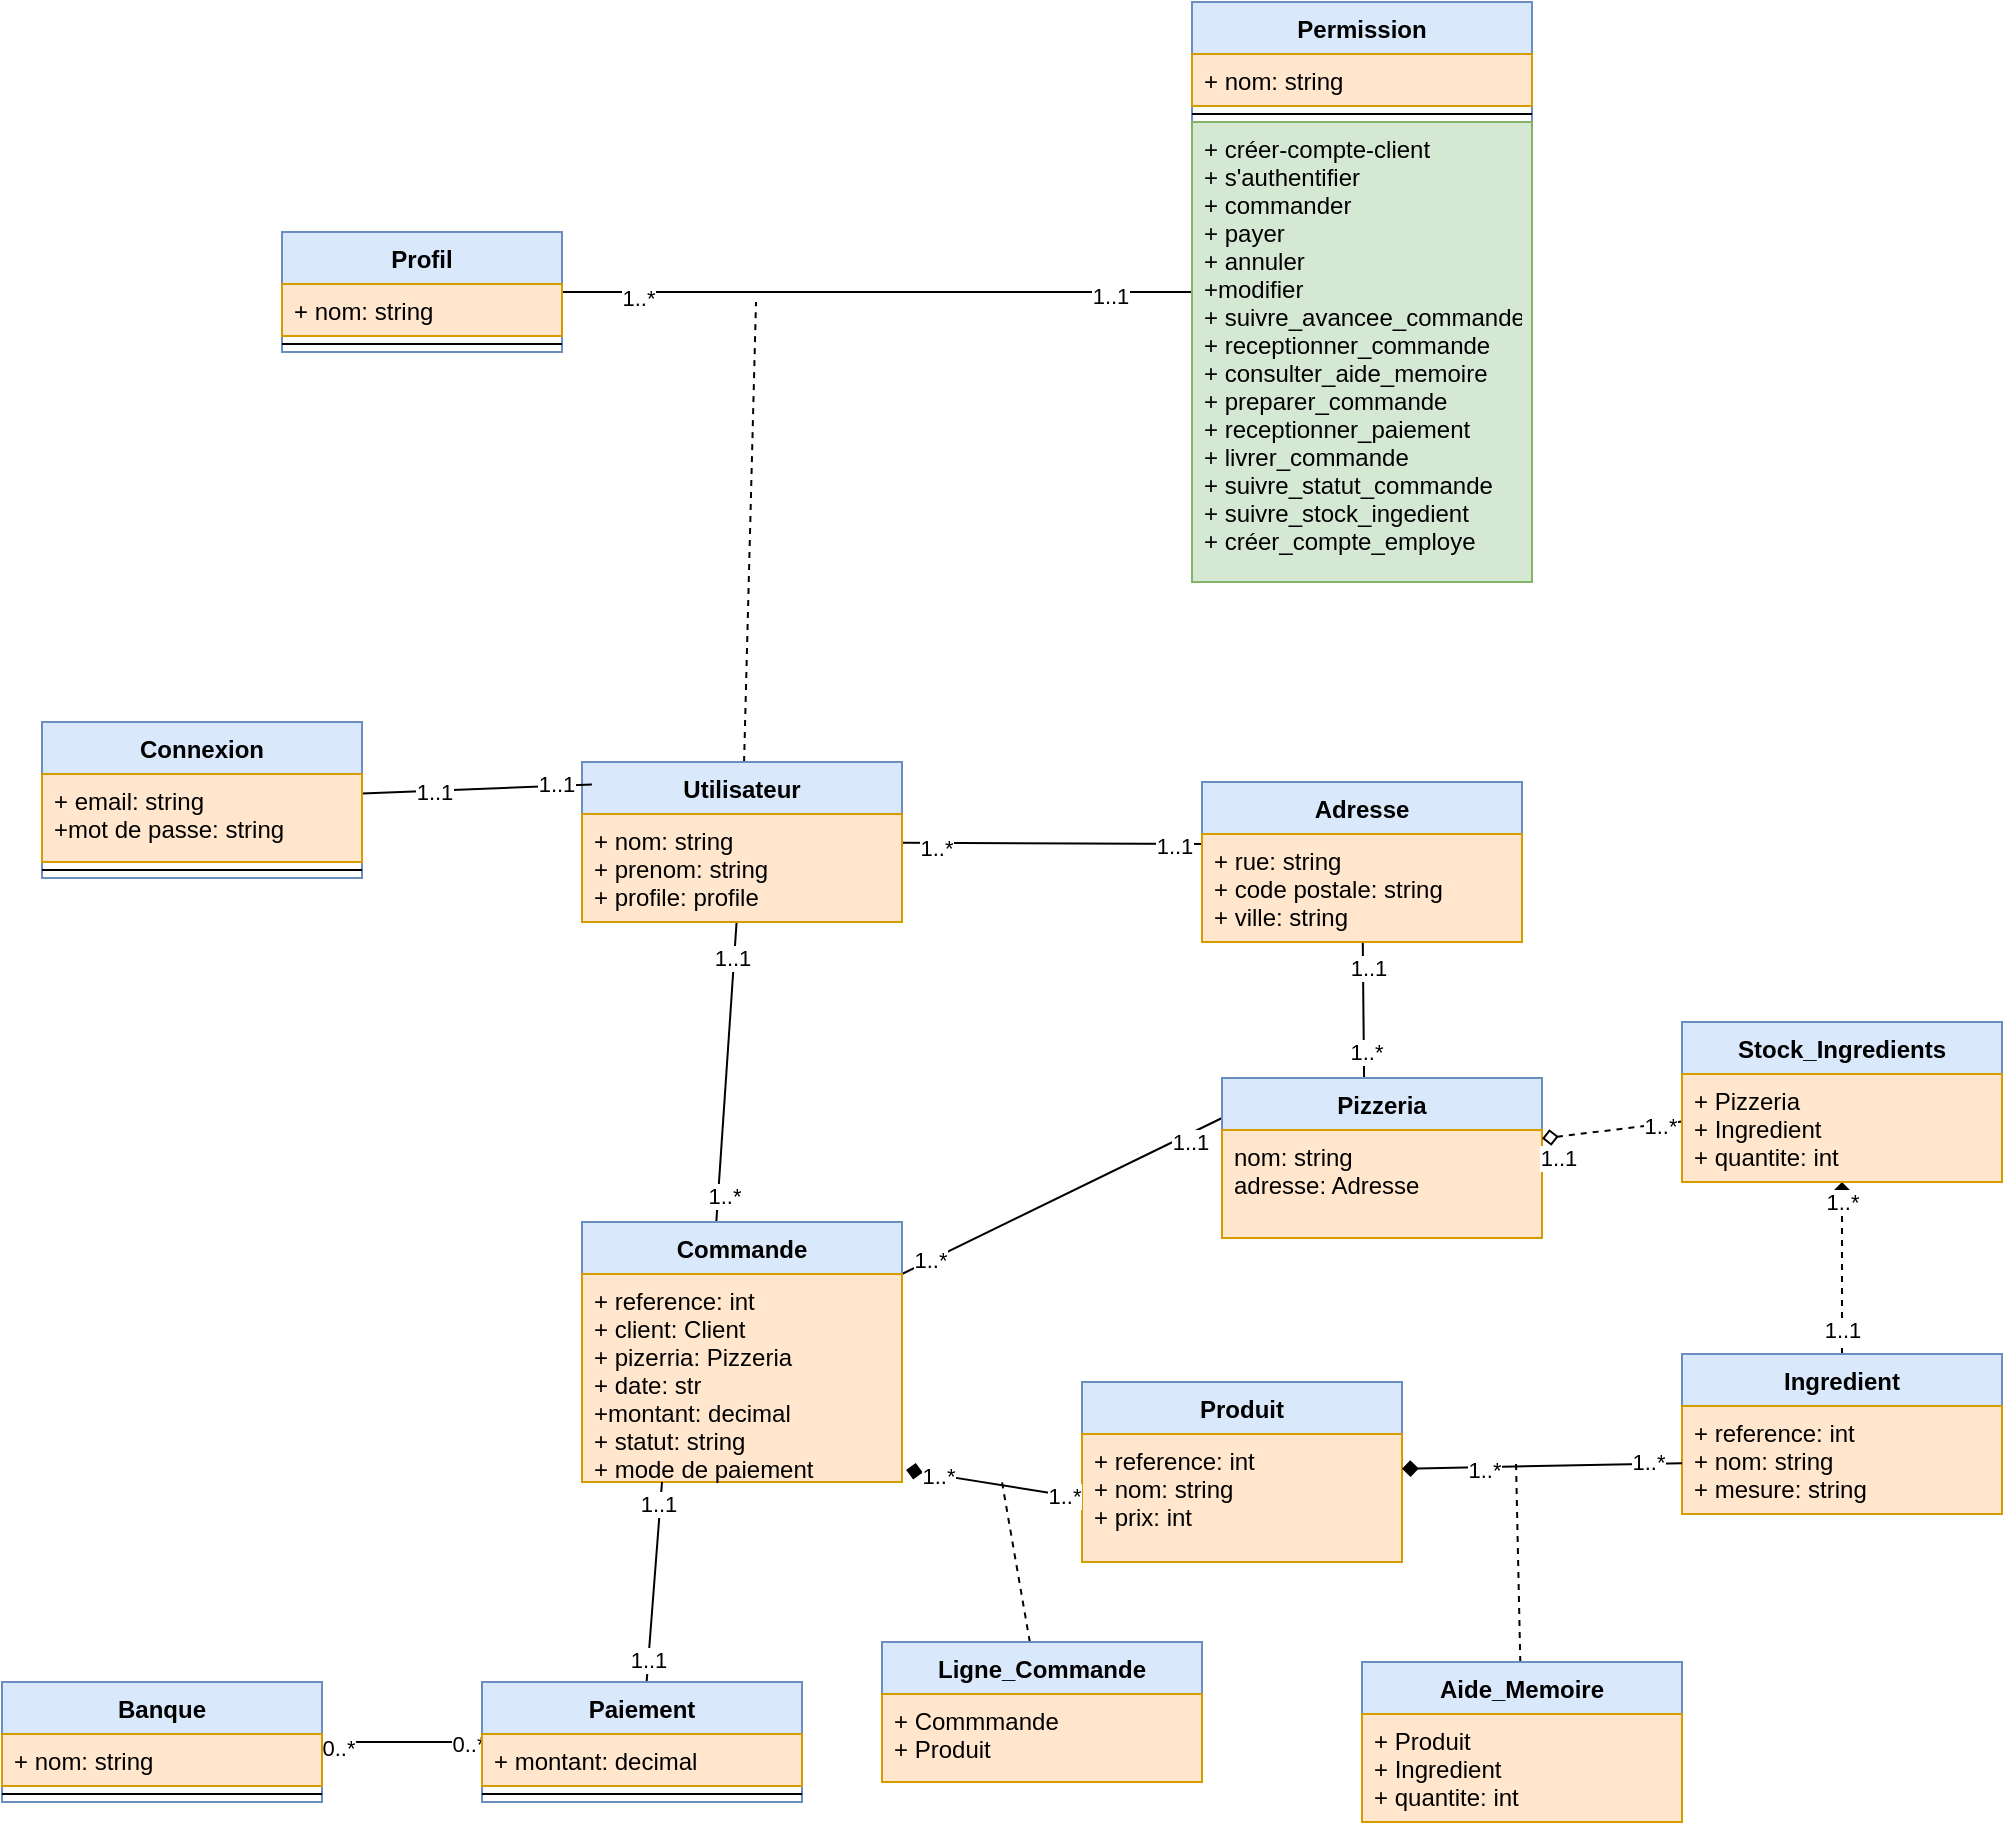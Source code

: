 <mxfile version="14.6.13" type="device"><diagram id="KDp-JJ43dgrBgCFw_8fw" name="Page-1"><mxGraphModel dx="2255" dy="1453" grid="1" gridSize="10" guides="1" tooltips="1" connect="1" arrows="1" fold="1" page="1" pageScale="1" pageWidth="1169" pageHeight="827" math="0" shadow="0"><root><mxCell id="0"/><mxCell id="1" parent="0"/><mxCell id="-czMJHXksivfodqNYjvB-1" style="rounded=0;orthogonalLoop=1;jettySize=auto;html=1;dashed=1;endArrow=none;endFill=0;" parent="1" source="cRsiavOP6_7b4JECC0qZ-1" edge="1"><mxGeometry relative="1" as="geometry"><mxPoint x="297" y="-180" as="targetPoint"/></mxGeometry></mxCell><mxCell id="UBpCYA2T-x_eYFgQLik4-13" style="edgeStyle=none;rounded=0;orthogonalLoop=1;jettySize=auto;html=1;endArrow=none;endFill=0;entryX=0.025;entryY=0.093;entryDx=0;entryDy=0;entryPerimeter=0;" parent="1" source="cRsiavOP6_7b4JECC0qZ-1" target="cRsiavOP6_7b4JECC0qZ-16" edge="1"><mxGeometry relative="1" as="geometry"><mxPoint x="580" y="90" as="targetPoint"/></mxGeometry></mxCell><mxCell id="UBpCYA2T-x_eYFgQLik4-20" value="1..*" style="edgeLabel;html=1;align=center;verticalAlign=middle;resizable=0;points=[];" parent="UBpCYA2T-x_eYFgQLik4-13" vertex="1" connectable="0"><mxGeometry x="-0.779" y="-2" relative="1" as="geometry"><mxPoint as="offset"/></mxGeometry></mxCell><mxCell id="UBpCYA2T-x_eYFgQLik4-21" value="1..1" style="edgeLabel;html=1;align=center;verticalAlign=middle;resizable=0;points=[];" parent="UBpCYA2T-x_eYFgQLik4-13" vertex="1" connectable="0"><mxGeometry x="0.766" y="-1" relative="1" as="geometry"><mxPoint as="offset"/></mxGeometry></mxCell><mxCell id="UBpCYA2T-x_eYFgQLik4-15" style="edgeStyle=none;rounded=0;orthogonalLoop=1;jettySize=auto;html=1;entryX=0.419;entryY=0.012;entryDx=0;entryDy=0;entryPerimeter=0;endArrow=none;endFill=0;" parent="1" source="cRsiavOP6_7b4JECC0qZ-1" target="cRsiavOP6_7b4JECC0qZ-25" edge="1"><mxGeometry relative="1" as="geometry"/></mxCell><mxCell id="UBpCYA2T-x_eYFgQLik4-18" value="1..1" style="edgeLabel;html=1;align=center;verticalAlign=middle;resizable=0;points=[];" parent="UBpCYA2T-x_eYFgQLik4-15" vertex="1" connectable="0"><mxGeometry x="-0.77" y="-1" relative="1" as="geometry"><mxPoint as="offset"/></mxGeometry></mxCell><mxCell id="UBpCYA2T-x_eYFgQLik4-19" value="1..*" style="edgeLabel;html=1;align=center;verticalAlign=middle;resizable=0;points=[];" parent="UBpCYA2T-x_eYFgQLik4-15" vertex="1" connectable="0"><mxGeometry x="0.794" y="2" relative="1" as="geometry"><mxPoint x="1" as="offset"/></mxGeometry></mxCell><mxCell id="cRsiavOP6_7b4JECC0qZ-1" value="Utilisateur" style="swimlane;fontStyle=1;align=center;verticalAlign=top;childLayout=stackLayout;horizontal=1;startSize=26;horizontalStack=0;resizeParent=1;resizeParentMax=0;resizeLast=0;collapsible=1;marginBottom=0;fillColor=#dae8fc;strokeColor=#6c8ebf;" parent="1" vertex="1"><mxGeometry x="210" y="50" width="160" height="80" as="geometry"/></mxCell><mxCell id="cRsiavOP6_7b4JECC0qZ-2" value="+ nom: string&#10;+ prenom: string&#10;+ profile: profile" style="text;strokeColor=#d79b00;fillColor=#ffe6cc;align=left;verticalAlign=top;spacingLeft=4;spacingRight=4;overflow=hidden;rotatable=0;points=[[0,0.5],[1,0.5]];portConstraint=eastwest;" parent="cRsiavOP6_7b4JECC0qZ-1" vertex="1"><mxGeometry y="26" width="160" height="54" as="geometry"/></mxCell><mxCell id="UBpCYA2T-x_eYFgQLik4-14" style="edgeStyle=none;rounded=0;orthogonalLoop=1;jettySize=auto;html=1;entryX=0.444;entryY=0;entryDx=0;entryDy=0;entryPerimeter=0;endArrow=none;endFill=0;" parent="1" source="cRsiavOP6_7b4JECC0qZ-15" target="cRsiavOP6_7b4JECC0qZ-33" edge="1"><mxGeometry relative="1" as="geometry"/></mxCell><mxCell id="UBpCYA2T-x_eYFgQLik4-23" value="1..*" style="edgeLabel;html=1;align=center;verticalAlign=middle;resizable=0;points=[];" parent="UBpCYA2T-x_eYFgQLik4-14" vertex="1" connectable="0"><mxGeometry x="0.618" y="1" relative="1" as="geometry"><mxPoint as="offset"/></mxGeometry></mxCell><mxCell id="UBpCYA2T-x_eYFgQLik4-24" value="1..1" style="edgeLabel;html=1;align=center;verticalAlign=middle;resizable=0;points=[];" parent="UBpCYA2T-x_eYFgQLik4-14" vertex="1" connectable="0"><mxGeometry x="-0.617" y="2" relative="1" as="geometry"><mxPoint as="offset"/></mxGeometry></mxCell><mxCell id="cRsiavOP6_7b4JECC0qZ-15" value="Adresse" style="swimlane;fontStyle=1;align=center;verticalAlign=top;childLayout=stackLayout;horizontal=1;startSize=26;horizontalStack=0;resizeParent=1;resizeParentMax=0;resizeLast=0;collapsible=1;marginBottom=0;fillColor=#dae8fc;strokeColor=#6c8ebf;" parent="1" vertex="1"><mxGeometry x="520" y="60" width="160" height="80" as="geometry"/></mxCell><mxCell id="cRsiavOP6_7b4JECC0qZ-16" value="+ rue: string&#10;+ code postale: string&#10;+ ville: string" style="text;strokeColor=#d79b00;fillColor=#ffe6cc;align=left;verticalAlign=top;spacingLeft=4;spacingRight=4;overflow=hidden;rotatable=0;points=[[0,0.5],[1,0.5]];portConstraint=eastwest;" parent="cRsiavOP6_7b4JECC0qZ-15" vertex="1"><mxGeometry y="26" width="160" height="54" as="geometry"/></mxCell><mxCell id="UBpCYA2T-x_eYFgQLik4-1" style="rounded=0;orthogonalLoop=1;jettySize=auto;html=1;entryX=0;entryY=0.25;entryDx=0;entryDy=0;endArrow=none;endFill=0;" parent="1" source="cRsiavOP6_7b4JECC0qZ-25" target="cRsiavOP6_7b4JECC0qZ-33" edge="1"><mxGeometry relative="1" as="geometry"/></mxCell><mxCell id="21Rz7pGh0mQFTW0h1Rhj-1" value="1..1" style="edgeLabel;html=1;align=center;verticalAlign=middle;resizable=0;points=[];" parent="UBpCYA2T-x_eYFgQLik4-1" vertex="1" connectable="0"><mxGeometry x="0.779" y="-4" relative="1" as="geometry"><mxPoint as="offset"/></mxGeometry></mxCell><mxCell id="21Rz7pGh0mQFTW0h1Rhj-2" value="1..*" style="edgeLabel;html=1;align=center;verticalAlign=middle;resizable=0;points=[];" parent="UBpCYA2T-x_eYFgQLik4-1" vertex="1" connectable="0"><mxGeometry x="-0.824" relative="1" as="geometry"><mxPoint as="offset"/></mxGeometry></mxCell><mxCell id="cRsiavOP6_7b4JECC0qZ-25" value="Commande" style="swimlane;fontStyle=1;align=center;verticalAlign=top;childLayout=stackLayout;horizontal=1;startSize=26;horizontalStack=0;resizeParent=1;resizeParentMax=0;resizeLast=0;collapsible=1;marginBottom=0;fillColor=#dae8fc;strokeColor=#6c8ebf;" parent="1" vertex="1"><mxGeometry x="210" y="280" width="160" height="130" as="geometry"/></mxCell><mxCell id="cRsiavOP6_7b4JECC0qZ-26" value="+ reference: int&#10;+ client: Client&#10;+ pizerria: Pizzeria&#10;+ date: str&#10;+montant: decimal&#10;+ statut: string&#10;+ mode de paiement" style="text;strokeColor=#d79b00;fillColor=#ffe6cc;align=left;verticalAlign=top;spacingLeft=4;spacingRight=4;overflow=hidden;rotatable=0;points=[[0,0.5],[1,0.5]];portConstraint=eastwest;" parent="cRsiavOP6_7b4JECC0qZ-25" vertex="1"><mxGeometry y="26" width="160" height="104" as="geometry"/></mxCell><mxCell id="cRsiavOP6_7b4JECC0qZ-29" value="Produit" style="swimlane;fontStyle=1;align=center;verticalAlign=top;childLayout=stackLayout;horizontal=1;startSize=26;horizontalStack=0;resizeParent=1;resizeParentMax=0;resizeLast=0;collapsible=1;marginBottom=0;fillColor=#dae8fc;strokeColor=#6c8ebf;" parent="1" vertex="1"><mxGeometry x="460" y="360" width="160" height="90" as="geometry"/></mxCell><mxCell id="cRsiavOP6_7b4JECC0qZ-30" value="+ reference: int&#10;+ nom: string&#10;+ prix: int" style="text;strokeColor=#d79b00;fillColor=#ffe6cc;align=left;verticalAlign=top;spacingLeft=4;spacingRight=4;overflow=hidden;rotatable=0;points=[[0,0.5],[1,0.5]];portConstraint=eastwest;" parent="cRsiavOP6_7b4JECC0qZ-29" vertex="1"><mxGeometry y="26" width="160" height="64" as="geometry"/></mxCell><mxCell id="cRsiavOP6_7b4JECC0qZ-33" value="Pizzeria" style="swimlane;fontStyle=1;align=center;verticalAlign=top;childLayout=stackLayout;horizontal=1;startSize=26;horizontalStack=0;resizeParent=1;resizeParentMax=0;resizeLast=0;collapsible=1;marginBottom=0;fillColor=#dae8fc;strokeColor=#6c8ebf;" parent="1" vertex="1"><mxGeometry x="530" y="208" width="160" height="80" as="geometry"/></mxCell><mxCell id="cRsiavOP6_7b4JECC0qZ-34" value="nom: string&#10;adresse: Adresse" style="text;strokeColor=#d79b00;fillColor=#ffe6cc;align=left;verticalAlign=top;spacingLeft=4;spacingRight=4;overflow=hidden;rotatable=0;points=[[0,0.5],[1,0.5]];portConstraint=eastwest;" parent="cRsiavOP6_7b4JECC0qZ-33" vertex="1"><mxGeometry y="26" width="160" height="54" as="geometry"/></mxCell><mxCell id="cRsiavOP6_7b4JECC0qZ-100" style="edgeStyle=none;rounded=0;orthogonalLoop=1;jettySize=auto;html=1;endArrow=diamond;endFill=1;dashed=1;startArrow=none;startFill=0;" parent="1" source="cRsiavOP6_7b4JECC0qZ-37" target="cRsiavOP6_7b4JECC0qZ-61" edge="1"><mxGeometry relative="1" as="geometry"/></mxCell><mxCell id="cRsiavOP6_7b4JECC0qZ-101" value="1..1" style="edgeLabel;html=1;align=center;verticalAlign=middle;resizable=0;points=[];" parent="cRsiavOP6_7b4JECC0qZ-100" vertex="1" connectable="0"><mxGeometry x="-0.709" relative="1" as="geometry"><mxPoint as="offset"/></mxGeometry></mxCell><mxCell id="cRsiavOP6_7b4JECC0qZ-102" value="1..*" style="edgeLabel;html=1;align=center;verticalAlign=middle;resizable=0;points=[];" parent="cRsiavOP6_7b4JECC0qZ-100" vertex="1" connectable="0"><mxGeometry x="0.767" relative="1" as="geometry"><mxPoint as="offset"/></mxGeometry></mxCell><mxCell id="cRsiavOP6_7b4JECC0qZ-37" value="Ingredient" style="swimlane;fontStyle=1;align=center;verticalAlign=top;childLayout=stackLayout;horizontal=1;startSize=26;horizontalStack=0;resizeParent=1;resizeParentMax=0;resizeLast=0;collapsible=1;marginBottom=0;fillColor=#dae8fc;strokeColor=#6c8ebf;" parent="1" vertex="1"><mxGeometry x="760" y="346" width="160" height="80" as="geometry"/></mxCell><mxCell id="cRsiavOP6_7b4JECC0qZ-38" value="+ reference: int&#10;+ nom: string&#10;+ mesure: string" style="text;strokeColor=#d79b00;fillColor=#ffe6cc;align=left;verticalAlign=top;spacingLeft=4;spacingRight=4;overflow=hidden;rotatable=0;points=[[0,0.5],[1,0.5]];portConstraint=eastwest;" parent="cRsiavOP6_7b4JECC0qZ-37" vertex="1"><mxGeometry y="26" width="160" height="54" as="geometry"/></mxCell><mxCell id="jycXSG4LUlBcbVMCZp96-35" style="rounded=0;orthogonalLoop=1;jettySize=auto;html=1;dashed=1;endArrow=none;endFill=0;" parent="1" source="cRsiavOP6_7b4JECC0qZ-41" edge="1"><mxGeometry relative="1" as="geometry"><mxPoint x="677" y="400" as="targetPoint"/></mxGeometry></mxCell><mxCell id="cRsiavOP6_7b4JECC0qZ-41" value="Aide_Memoire" style="swimlane;fontStyle=1;align=center;verticalAlign=top;childLayout=stackLayout;horizontal=1;startSize=26;horizontalStack=0;resizeParent=1;resizeParentMax=0;resizeLast=0;collapsible=1;marginBottom=0;fillColor=#dae8fc;strokeColor=#6c8ebf;" parent="1" vertex="1"><mxGeometry x="600" y="500" width="160" height="80" as="geometry"/></mxCell><mxCell id="cRsiavOP6_7b4JECC0qZ-42" value="+ Produit&#10;+ Ingredient&#10;+ quantite: int" style="text;strokeColor=#d79b00;fillColor=#ffe6cc;align=left;verticalAlign=top;spacingLeft=4;spacingRight=4;overflow=hidden;rotatable=0;points=[[0,0.5],[1,0.5]];portConstraint=eastwest;" parent="cRsiavOP6_7b4JECC0qZ-41" vertex="1"><mxGeometry y="26" width="160" height="54" as="geometry"/></mxCell><mxCell id="jycXSG4LUlBcbVMCZp96-1" style="edgeStyle=orthogonalEdgeStyle;rounded=0;orthogonalLoop=1;jettySize=auto;html=1;endArrow=none;endFill=0;" parent="1" source="cRsiavOP6_7b4JECC0qZ-45" target="cRsiavOP6_7b4JECC0qZ-65" edge="1"><mxGeometry relative="1" as="geometry"/></mxCell><mxCell id="jycXSG4LUlBcbVMCZp96-3" value="0..*" style="edgeLabel;html=1;align=center;verticalAlign=middle;resizable=0;points=[];" parent="jycXSG4LUlBcbVMCZp96-1" vertex="1" connectable="0"><mxGeometry x="-0.8" y="-3" relative="1" as="geometry"><mxPoint as="offset"/></mxGeometry></mxCell><mxCell id="jycXSG4LUlBcbVMCZp96-4" value="0..*" style="edgeLabel;html=1;align=center;verticalAlign=middle;resizable=0;points=[];" parent="jycXSG4LUlBcbVMCZp96-1" vertex="1" connectable="0"><mxGeometry x="0.818" y="-1" relative="1" as="geometry"><mxPoint as="offset"/></mxGeometry></mxCell><mxCell id="cRsiavOP6_7b4JECC0qZ-45" value="Banque" style="swimlane;fontStyle=1;align=center;verticalAlign=top;childLayout=stackLayout;horizontal=1;startSize=26;horizontalStack=0;resizeParent=1;resizeParentMax=0;resizeLast=0;collapsible=1;marginBottom=0;fillColor=#dae8fc;strokeColor=#6c8ebf;" parent="1" vertex="1"><mxGeometry x="-80" y="510" width="160" height="60" as="geometry"/></mxCell><mxCell id="cRsiavOP6_7b4JECC0qZ-46" value="+ nom: string" style="text;strokeColor=#d79b00;fillColor=#ffe6cc;align=left;verticalAlign=top;spacingLeft=4;spacingRight=4;overflow=hidden;rotatable=0;points=[[0,0.5],[1,0.5]];portConstraint=eastwest;" parent="cRsiavOP6_7b4JECC0qZ-45" vertex="1"><mxGeometry y="26" width="160" height="26" as="geometry"/></mxCell><mxCell id="cRsiavOP6_7b4JECC0qZ-47" value="" style="line;strokeWidth=1;fillColor=none;align=left;verticalAlign=middle;spacingTop=-1;spacingLeft=3;spacingRight=3;rotatable=0;labelPosition=right;points=[];portConstraint=eastwest;" parent="cRsiavOP6_7b4JECC0qZ-45" vertex="1"><mxGeometry y="52" width="160" height="8" as="geometry"/></mxCell><mxCell id="cRsiavOP6_7b4JECC0qZ-103" style="edgeStyle=none;rounded=0;orthogonalLoop=1;jettySize=auto;html=1;startArrow=none;startFill=0;endArrow=diamond;endFill=0;dashed=1;" parent="1" source="cRsiavOP6_7b4JECC0qZ-61" target="cRsiavOP6_7b4JECC0qZ-33" edge="1"><mxGeometry relative="1" as="geometry"><mxPoint x="980" y="116" as="targetPoint"/></mxGeometry></mxCell><mxCell id="cRsiavOP6_7b4JECC0qZ-105" value="1..1" style="edgeLabel;html=1;align=center;verticalAlign=middle;resizable=0;points=[];" parent="cRsiavOP6_7b4JECC0qZ-103" vertex="1" connectable="0"><mxGeometry x="0.767" y="-1" relative="1" as="geometry"><mxPoint y="11" as="offset"/></mxGeometry></mxCell><mxCell id="21Rz7pGh0mQFTW0h1Rhj-4" value="1..*" style="edgeLabel;html=1;align=center;verticalAlign=middle;resizable=0;points=[];" parent="cRsiavOP6_7b4JECC0qZ-103" vertex="1" connectable="0"><mxGeometry x="-0.683" y="1" relative="1" as="geometry"><mxPoint as="offset"/></mxGeometry></mxCell><mxCell id="cRsiavOP6_7b4JECC0qZ-61" value="Stock_Ingredients" style="swimlane;fontStyle=1;align=center;verticalAlign=top;childLayout=stackLayout;horizontal=1;startSize=26;horizontalStack=0;resizeParent=1;resizeParentMax=0;resizeLast=0;collapsible=1;marginBottom=0;fillColor=#dae8fc;strokeColor=#6c8ebf;" parent="1" vertex="1"><mxGeometry x="760" y="180" width="160" height="80" as="geometry"/></mxCell><mxCell id="cRsiavOP6_7b4JECC0qZ-62" value="+ Pizzeria&#10;+ Ingredient&#10;+ quantite: int" style="text;strokeColor=#d79b00;fillColor=#ffe6cc;align=left;verticalAlign=top;spacingLeft=4;spacingRight=4;overflow=hidden;rotatable=0;points=[[0,0.5],[1,0.5]];portConstraint=eastwest;" parent="cRsiavOP6_7b4JECC0qZ-61" vertex="1"><mxGeometry y="26" width="160" height="54" as="geometry"/></mxCell><mxCell id="jycXSG4LUlBcbVMCZp96-5" style="rounded=0;orthogonalLoop=1;jettySize=auto;html=1;endArrow=none;endFill=0;entryX=0.25;entryY=1;entryDx=0;entryDy=0;" parent="1" source="cRsiavOP6_7b4JECC0qZ-65" target="cRsiavOP6_7b4JECC0qZ-25" edge="1"><mxGeometry relative="1" as="geometry"/></mxCell><mxCell id="jycXSG4LUlBcbVMCZp96-6" value="1..1" style="edgeLabel;html=1;align=center;verticalAlign=middle;resizable=0;points=[];" parent="jycXSG4LUlBcbVMCZp96-5" vertex="1" connectable="0"><mxGeometry x="0.778" y="1" relative="1" as="geometry"><mxPoint as="offset"/></mxGeometry></mxCell><mxCell id="jycXSG4LUlBcbVMCZp96-7" value="1..1" style="edgeLabel;html=1;align=center;verticalAlign=middle;resizable=0;points=[];" parent="jycXSG4LUlBcbVMCZp96-5" vertex="1" connectable="0"><mxGeometry x="-0.778" relative="1" as="geometry"><mxPoint as="offset"/></mxGeometry></mxCell><mxCell id="cRsiavOP6_7b4JECC0qZ-65" value="Paiement" style="swimlane;fontStyle=1;align=center;verticalAlign=top;childLayout=stackLayout;horizontal=1;startSize=26;horizontalStack=0;resizeParent=1;resizeParentMax=0;resizeLast=0;collapsible=1;marginBottom=0;fillColor=#dae8fc;strokeColor=#6c8ebf;" parent="1" vertex="1"><mxGeometry x="160" y="510" width="160" height="60" as="geometry"/></mxCell><mxCell id="cRsiavOP6_7b4JECC0qZ-66" value="+ montant: decimal" style="text;strokeColor=#d79b00;fillColor=#ffe6cc;align=left;verticalAlign=top;spacingLeft=4;spacingRight=4;overflow=hidden;rotatable=0;points=[[0,0.5],[1,0.5]];portConstraint=eastwest;" parent="cRsiavOP6_7b4JECC0qZ-65" vertex="1"><mxGeometry y="26" width="160" height="26" as="geometry"/></mxCell><mxCell id="cRsiavOP6_7b4JECC0qZ-67" value="" style="line;strokeWidth=1;fillColor=none;align=left;verticalAlign=middle;spacingTop=-1;spacingLeft=3;spacingRight=3;rotatable=0;labelPosition=right;points=[];portConstraint=eastwest;" parent="cRsiavOP6_7b4JECC0qZ-65" vertex="1"><mxGeometry y="52" width="160" height="8" as="geometry"/></mxCell><mxCell id="cRsiavOP6_7b4JECC0qZ-91" style="edgeStyle=none;rounded=0;orthogonalLoop=1;jettySize=auto;html=1;exitX=1.013;exitY=0.942;exitDx=0;exitDy=0;entryX=0;entryY=0.5;entryDx=0;entryDy=0;endArrow=none;endFill=0;startArrow=diamond;startFill=1;exitPerimeter=0;" parent="1" source="cRsiavOP6_7b4JECC0qZ-26" target="cRsiavOP6_7b4JECC0qZ-30" edge="1"><mxGeometry relative="1" as="geometry"/></mxCell><mxCell id="cRsiavOP6_7b4JECC0qZ-92" value="1..*" style="edgeLabel;html=1;align=center;verticalAlign=middle;resizable=0;points=[];" parent="cRsiavOP6_7b4JECC0qZ-91" vertex="1" connectable="0"><mxGeometry x="-0.654" relative="1" as="geometry"><mxPoint as="offset"/></mxGeometry></mxCell><mxCell id="cRsiavOP6_7b4JECC0qZ-93" value="1..*" style="edgeLabel;html=1;align=center;verticalAlign=middle;resizable=0;points=[];" parent="cRsiavOP6_7b4JECC0qZ-91" vertex="1" connectable="0"><mxGeometry x="0.817" relative="1" as="geometry"><mxPoint x="-1" as="offset"/></mxGeometry></mxCell><mxCell id="cRsiavOP6_7b4JECC0qZ-97" style="edgeStyle=none;rounded=0;orthogonalLoop=1;jettySize=auto;html=1;endArrow=diamond;endFill=1;startArrow=none;startFill=0;" parent="1" source="cRsiavOP6_7b4JECC0qZ-38" target="cRsiavOP6_7b4JECC0qZ-29" edge="1"><mxGeometry relative="1" as="geometry"><mxPoint x="610" y="310" as="targetPoint"/></mxGeometry></mxCell><mxCell id="cRsiavOP6_7b4JECC0qZ-98" value="1..*" style="edgeLabel;html=1;align=center;verticalAlign=middle;resizable=0;points=[];" parent="cRsiavOP6_7b4JECC0qZ-97" vertex="1" connectable="0"><mxGeometry x="0.416" y="1" relative="1" as="geometry"><mxPoint as="offset"/></mxGeometry></mxCell><mxCell id="cRsiavOP6_7b4JECC0qZ-99" value="1..*" style="edgeLabel;html=1;align=center;verticalAlign=middle;resizable=0;points=[];" parent="cRsiavOP6_7b4JECC0qZ-97" vertex="1" connectable="0"><mxGeometry x="-0.758" y="-1" relative="1" as="geometry"><mxPoint as="offset"/></mxGeometry></mxCell><mxCell id="qQmBy8qmAijH9EpwWrDC-1" style="rounded=0;orthogonalLoop=1;jettySize=auto;html=1;endArrow=none;endFill=0;entryX=0.031;entryY=0.14;entryDx=0;entryDy=0;entryPerimeter=0;" parent="1" source="cRsiavOP6_7b4JECC0qZ-21" target="cRsiavOP6_7b4JECC0qZ-1" edge="1"><mxGeometry relative="1" as="geometry"><mxPoint x="100" y="47" as="targetPoint"/></mxGeometry></mxCell><mxCell id="qQmBy8qmAijH9EpwWrDC-2" value="1..1" style="edgeLabel;html=1;align=center;verticalAlign=middle;resizable=0;points=[];" parent="qQmBy8qmAijH9EpwWrDC-1" vertex="1" connectable="0"><mxGeometry x="0.681" y="1" relative="1" as="geometry"><mxPoint as="offset"/></mxGeometry></mxCell><mxCell id="qQmBy8qmAijH9EpwWrDC-3" value="1..1" style="edgeLabel;html=1;align=center;verticalAlign=middle;resizable=0;points=[];" parent="qQmBy8qmAijH9EpwWrDC-1" vertex="1" connectable="0"><mxGeometry x="-0.378" relative="1" as="geometry"><mxPoint as="offset"/></mxGeometry></mxCell><mxCell id="cRsiavOP6_7b4JECC0qZ-21" value="Connexion" style="swimlane;fontStyle=1;align=center;verticalAlign=top;childLayout=stackLayout;horizontal=1;startSize=26;horizontalStack=0;resizeParent=1;resizeParentMax=0;resizeLast=0;collapsible=1;marginBottom=0;fillColor=#dae8fc;strokeColor=#6c8ebf;" parent="1" vertex="1"><mxGeometry x="-60" y="30" width="160" height="78" as="geometry"/></mxCell><mxCell id="cRsiavOP6_7b4JECC0qZ-22" value="+ email: string&#10;+mot de passe: string" style="text;strokeColor=#d79b00;fillColor=#ffe6cc;align=left;verticalAlign=top;spacingLeft=4;spacingRight=4;overflow=hidden;rotatable=0;points=[[0,0.5],[1,0.5]];portConstraint=eastwest;" parent="cRsiavOP6_7b4JECC0qZ-21" vertex="1"><mxGeometry y="26" width="160" height="44" as="geometry"/></mxCell><mxCell id="cRsiavOP6_7b4JECC0qZ-23" value="" style="line;strokeWidth=1;fillColor=none;align=left;verticalAlign=middle;spacingTop=-1;spacingLeft=3;spacingRight=3;rotatable=0;labelPosition=right;points=[];portConstraint=eastwest;" parent="cRsiavOP6_7b4JECC0qZ-21" vertex="1"><mxGeometry y="70" width="160" height="8" as="geometry"/></mxCell><mxCell id="jycXSG4LUlBcbVMCZp96-33" style="rounded=0;orthogonalLoop=1;jettySize=auto;html=1;endArrow=none;endFill=0;" parent="1" source="jycXSG4LUlBcbVMCZp96-14" target="jycXSG4LUlBcbVMCZp96-18" edge="1"><mxGeometry relative="1" as="geometry"/></mxCell><mxCell id="jycXSG4LUlBcbVMCZp96-46" value="1..*" style="edgeLabel;html=1;align=center;verticalAlign=middle;resizable=0;points=[];" parent="jycXSG4LUlBcbVMCZp96-33" vertex="1" connectable="0"><mxGeometry x="-0.76" y="-3" relative="1" as="geometry"><mxPoint as="offset"/></mxGeometry></mxCell><mxCell id="jycXSG4LUlBcbVMCZp96-47" value="1..1" style="edgeLabel;html=1;align=center;verticalAlign=middle;resizable=0;points=[];" parent="jycXSG4LUlBcbVMCZp96-33" vertex="1" connectable="0"><mxGeometry x="0.74" y="-2" relative="1" as="geometry"><mxPoint as="offset"/></mxGeometry></mxCell><mxCell id="jycXSG4LUlBcbVMCZp96-14" value="Profil" style="swimlane;fontStyle=1;align=center;verticalAlign=top;childLayout=stackLayout;horizontal=1;startSize=26;horizontalStack=0;resizeParent=1;resizeParentMax=0;resizeLast=0;collapsible=1;marginBottom=0;fillColor=#dae8fc;strokeColor=#6c8ebf;" parent="1" vertex="1"><mxGeometry x="60" y="-215" width="140" height="60" as="geometry"/></mxCell><mxCell id="jycXSG4LUlBcbVMCZp96-15" value="+ nom: string" style="text;strokeColor=#d79b00;fillColor=#ffe6cc;align=left;verticalAlign=top;spacingLeft=4;spacingRight=4;overflow=hidden;rotatable=0;points=[[0,0.5],[1,0.5]];portConstraint=eastwest;" parent="jycXSG4LUlBcbVMCZp96-14" vertex="1"><mxGeometry y="26" width="140" height="26" as="geometry"/></mxCell><mxCell id="jycXSG4LUlBcbVMCZp96-16" value="" style="line;strokeWidth=1;fillColor=none;align=left;verticalAlign=middle;spacingTop=-1;spacingLeft=3;spacingRight=3;rotatable=0;labelPosition=right;points=[];portConstraint=eastwest;" parent="jycXSG4LUlBcbVMCZp96-14" vertex="1"><mxGeometry y="52" width="140" height="8" as="geometry"/></mxCell><mxCell id="jycXSG4LUlBcbVMCZp96-18" value="Permission" style="swimlane;fontStyle=1;align=center;verticalAlign=top;childLayout=stackLayout;horizontal=1;startSize=26;horizontalStack=0;resizeParent=1;resizeParentMax=0;resizeLast=0;collapsible=1;marginBottom=0;fillColor=#dae8fc;strokeColor=#6c8ebf;" parent="1" vertex="1"><mxGeometry x="515" y="-330" width="170" height="290" as="geometry"/></mxCell><mxCell id="jycXSG4LUlBcbVMCZp96-19" value="+ nom: string" style="text;strokeColor=#d79b00;fillColor=#ffe6cc;align=left;verticalAlign=top;spacingLeft=4;spacingRight=4;overflow=hidden;rotatable=0;points=[[0,0.5],[1,0.5]];portConstraint=eastwest;" parent="jycXSG4LUlBcbVMCZp96-18" vertex="1"><mxGeometry y="26" width="170" height="26" as="geometry"/></mxCell><mxCell id="jycXSG4LUlBcbVMCZp96-20" value="" style="line;strokeWidth=1;fillColor=none;align=left;verticalAlign=middle;spacingTop=-1;spacingLeft=3;spacingRight=3;rotatable=0;labelPosition=right;points=[];portConstraint=eastwest;" parent="jycXSG4LUlBcbVMCZp96-18" vertex="1"><mxGeometry y="52" width="170" height="8" as="geometry"/></mxCell><mxCell id="jycXSG4LUlBcbVMCZp96-21" value="+ créer-compte-client&#10;+ s'authentifier&#10;+ commander&#10;+ payer&#10;+ annuler&#10;+modifier&#10;+ suivre_avancee_commande&#10;+ receptionner_commande&#10;+ consulter_aide_memoire&#10;+ preparer_commande&#10;+ receptionner_paiement&#10;+ livrer_commande&#10;+ suivre_statut_commande&#10;+ suivre_stock_ingedient&#10;+ créer_compte_employe" style="text;strokeColor=#82b366;fillColor=#d5e8d4;align=left;verticalAlign=top;spacingLeft=4;spacingRight=4;overflow=hidden;rotatable=0;points=[[0,0.5],[1,0.5]];portConstraint=eastwest;" parent="jycXSG4LUlBcbVMCZp96-18" vertex="1"><mxGeometry y="60" width="170" height="230" as="geometry"/></mxCell><mxCell id="_WC3b8s9mestFHNDGQVY-3" style="edgeStyle=none;rounded=0;orthogonalLoop=1;jettySize=auto;html=1;endArrow=none;endFill=0;dashed=1;" edge="1" parent="1" source="_WC3b8s9mestFHNDGQVY-1"><mxGeometry relative="1" as="geometry"><mxPoint x="420" y="410" as="targetPoint"/></mxGeometry></mxCell><mxCell id="_WC3b8s9mestFHNDGQVY-1" value="Ligne_Commande" style="swimlane;fontStyle=1;align=center;verticalAlign=top;childLayout=stackLayout;horizontal=1;startSize=26;horizontalStack=0;resizeParent=1;resizeParentMax=0;resizeLast=0;collapsible=1;marginBottom=0;fillColor=#dae8fc;strokeColor=#6c8ebf;" vertex="1" parent="1"><mxGeometry x="360" y="490" width="160" height="70" as="geometry"/></mxCell><mxCell id="_WC3b8s9mestFHNDGQVY-2" value="+ Commmande&#10;+ Produit" style="text;strokeColor=#d79b00;fillColor=#ffe6cc;align=left;verticalAlign=top;spacingLeft=4;spacingRight=4;overflow=hidden;rotatable=0;points=[[0,0.5],[1,0.5]];portConstraint=eastwest;" vertex="1" parent="_WC3b8s9mestFHNDGQVY-1"><mxGeometry y="26" width="160" height="44" as="geometry"/></mxCell></root></mxGraphModel></diagram></mxfile>
